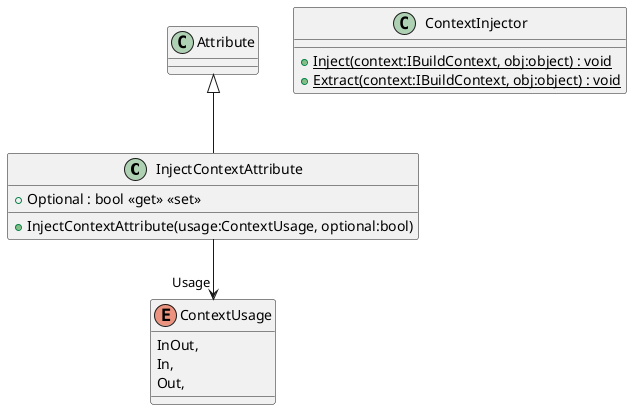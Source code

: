 @startuml
class InjectContextAttribute {
    + Optional : bool <<get>> <<set>>
    + InjectContextAttribute(usage:ContextUsage, optional:bool)
}
enum ContextUsage {
    InOut,
    In,
    Out,
}
class ContextInjector {
    + {static} Inject(context:IBuildContext, obj:object) : void
    + {static} Extract(context:IBuildContext, obj:object) : void
}
Attribute <|-- InjectContextAttribute
InjectContextAttribute --> "Usage" ContextUsage
@enduml
